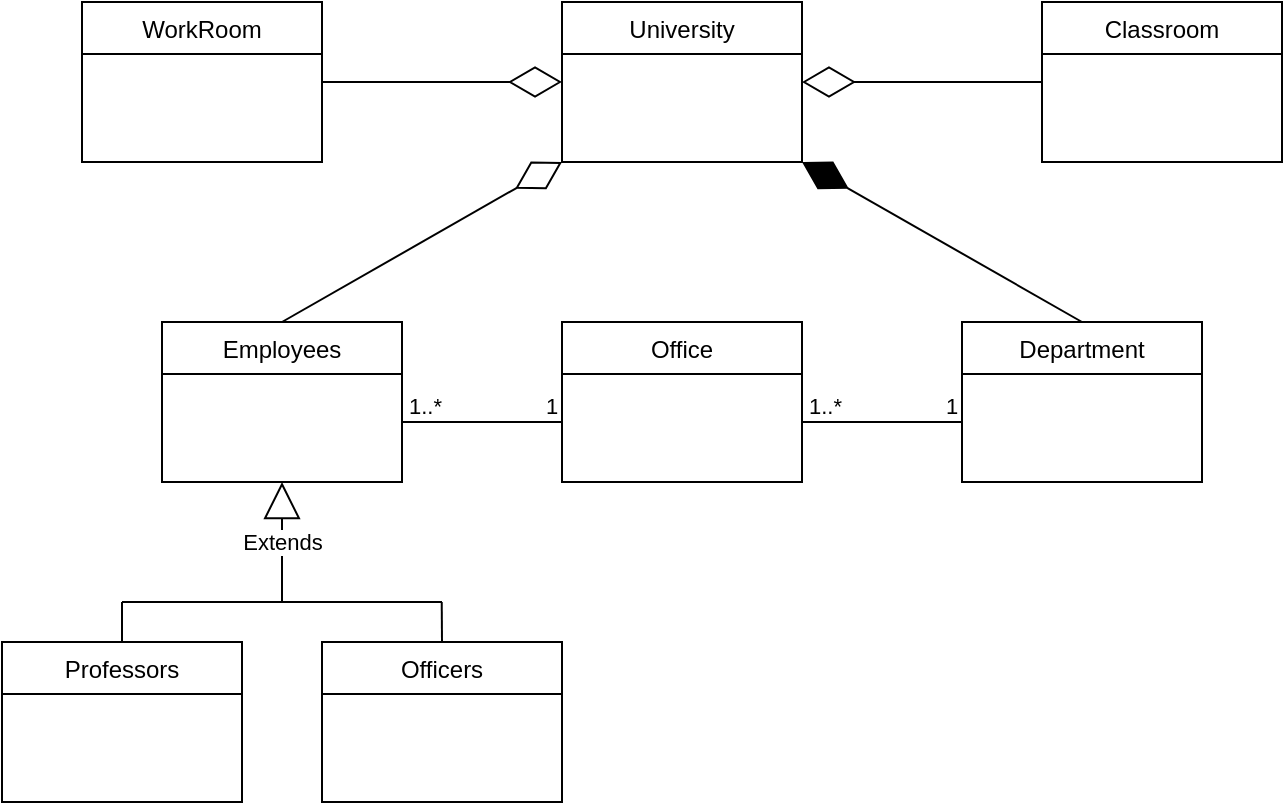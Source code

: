 <mxfile version="15.7.0" type="github">
  <diagram id="C5RBs43oDa-KdzZeNtuy" name="UniversityManagementSystem">
    <mxGraphModel dx="1278" dy="547" grid="1" gridSize="10" guides="1" tooltips="1" connect="1" arrows="1" fold="1" page="1" pageScale="1" pageWidth="827" pageHeight="1169" math="0" shadow="0">
      <root>
        <mxCell id="WIyWlLk6GJQsqaUBKTNV-0" />
        <mxCell id="WIyWlLk6GJQsqaUBKTNV-1" parent="WIyWlLk6GJQsqaUBKTNV-0" />
        <mxCell id="dkQB0HGbi8MY-pCtMYQ2-16" value="University" style="swimlane;fontStyle=0;childLayout=stackLayout;horizontal=1;startSize=26;fillColor=none;horizontalStack=0;resizeParent=1;resizeParentMax=0;resizeLast=0;collapsible=1;marginBottom=0;strokeColor=default;" parent="WIyWlLk6GJQsqaUBKTNV-1" vertex="1">
          <mxGeometry x="320" y="160" width="120" height="80" as="geometry" />
        </mxCell>
        <mxCell id="dkQB0HGbi8MY-pCtMYQ2-21" value="Classroom" style="swimlane;fontStyle=0;childLayout=stackLayout;horizontal=1;startSize=26;fillColor=none;horizontalStack=0;resizeParent=1;resizeParentMax=0;resizeLast=0;collapsible=1;marginBottom=0;strokeColor=default;" parent="WIyWlLk6GJQsqaUBKTNV-1" vertex="1">
          <mxGeometry x="560" y="160" width="120" height="80" as="geometry" />
        </mxCell>
        <mxCell id="dkQB0HGbi8MY-pCtMYQ2-24" value="WorkRoom" style="swimlane;fontStyle=0;childLayout=stackLayout;horizontal=1;startSize=26;fillColor=none;horizontalStack=0;resizeParent=1;resizeParentMax=0;resizeLast=0;collapsible=1;marginBottom=0;strokeColor=default;" parent="WIyWlLk6GJQsqaUBKTNV-1" vertex="1">
          <mxGeometry x="80" y="160" width="120" height="80" as="geometry" />
        </mxCell>
        <mxCell id="dkQB0HGbi8MY-pCtMYQ2-25" value="Department" style="swimlane;fontStyle=0;childLayout=stackLayout;horizontal=1;startSize=26;fillColor=none;horizontalStack=0;resizeParent=1;resizeParentMax=0;resizeLast=0;collapsible=1;marginBottom=0;strokeColor=default;" parent="WIyWlLk6GJQsqaUBKTNV-1" vertex="1">
          <mxGeometry x="520" y="320" width="120" height="80" as="geometry" />
        </mxCell>
        <mxCell id="dkQB0HGbi8MY-pCtMYQ2-27" value="" style="endArrow=diamondThin;endFill=0;endSize=24;html=1;rounded=0;entryX=0;entryY=0.5;entryDx=0;entryDy=0;exitX=1;exitY=0.5;exitDx=0;exitDy=0;" parent="WIyWlLk6GJQsqaUBKTNV-1" source="dkQB0HGbi8MY-pCtMYQ2-24" target="dkQB0HGbi8MY-pCtMYQ2-16" edge="1">
          <mxGeometry width="160" relative="1" as="geometry">
            <mxPoint x="340" y="270" as="sourcePoint" />
            <mxPoint x="500" y="270" as="targetPoint" />
          </mxGeometry>
        </mxCell>
        <mxCell id="dkQB0HGbi8MY-pCtMYQ2-28" value="" style="endArrow=diamondThin;endFill=0;endSize=24;html=1;rounded=0;exitX=0;exitY=0.5;exitDx=0;exitDy=0;entryX=1;entryY=0.5;entryDx=0;entryDy=0;" parent="WIyWlLk6GJQsqaUBKTNV-1" source="dkQB0HGbi8MY-pCtMYQ2-21" target="dkQB0HGbi8MY-pCtMYQ2-16" edge="1">
          <mxGeometry width="160" relative="1" as="geometry">
            <mxPoint x="440" y="200" as="sourcePoint" />
            <mxPoint x="500" y="220" as="targetPoint" />
          </mxGeometry>
        </mxCell>
        <mxCell id="dkQB0HGbi8MY-pCtMYQ2-32" value="" style="endArrow=diamondThin;endFill=1;endSize=24;html=1;rounded=0;entryX=1;entryY=1;entryDx=0;entryDy=0;exitX=0.5;exitY=0;exitDx=0;exitDy=0;" parent="WIyWlLk6GJQsqaUBKTNV-1" source="dkQB0HGbi8MY-pCtMYQ2-25" target="dkQB0HGbi8MY-pCtMYQ2-16" edge="1">
          <mxGeometry width="160" relative="1" as="geometry">
            <mxPoint x="310" y="330" as="sourcePoint" />
            <mxPoint x="470" y="330" as="targetPoint" />
          </mxGeometry>
        </mxCell>
        <mxCell id="dkQB0HGbi8MY-pCtMYQ2-33" value="Office" style="swimlane;fontStyle=0;childLayout=stackLayout;horizontal=1;startSize=26;fillColor=none;horizontalStack=0;resizeParent=1;resizeParentMax=0;resizeLast=0;collapsible=1;marginBottom=0;strokeColor=default;" parent="WIyWlLk6GJQsqaUBKTNV-1" vertex="1">
          <mxGeometry x="320" y="320" width="120" height="80" as="geometry" />
        </mxCell>
        <mxCell id="dkQB0HGbi8MY-pCtMYQ2-34" value="" style="endArrow=none;html=1;rounded=0;" parent="dkQB0HGbi8MY-pCtMYQ2-33" edge="1">
          <mxGeometry relative="1" as="geometry">
            <mxPoint x="200" y="50" as="sourcePoint" />
            <mxPoint x="120" y="50" as="targetPoint" />
          </mxGeometry>
        </mxCell>
        <mxCell id="dkQB0HGbi8MY-pCtMYQ2-35" value="1" style="edgeLabel;resizable=0;html=1;align=left;verticalAlign=bottom;strokeColor=default;" parent="dkQB0HGbi8MY-pCtMYQ2-34" connectable="0" vertex="1">
          <mxGeometry x="-1" relative="1" as="geometry">
            <mxPoint x="-10" as="offset" />
          </mxGeometry>
        </mxCell>
        <mxCell id="dkQB0HGbi8MY-pCtMYQ2-36" value="1..*" style="edgeLabel;resizable=0;html=1;align=right;verticalAlign=bottom;strokeColor=default;" parent="dkQB0HGbi8MY-pCtMYQ2-34" connectable="0" vertex="1">
          <mxGeometry x="1" relative="1" as="geometry">
            <mxPoint x="20" as="offset" />
          </mxGeometry>
        </mxCell>
        <mxCell id="dkQB0HGbi8MY-pCtMYQ2-37" value="Employees" style="swimlane;fontStyle=0;childLayout=stackLayout;horizontal=1;startSize=26;fillColor=none;horizontalStack=0;resizeParent=1;resizeParentMax=0;resizeLast=0;collapsible=1;marginBottom=0;strokeColor=default;" parent="WIyWlLk6GJQsqaUBKTNV-1" vertex="1">
          <mxGeometry x="120" y="320" width="120" height="80" as="geometry" />
        </mxCell>
        <mxCell id="dkQB0HGbi8MY-pCtMYQ2-39" value="" style="endArrow=diamondThin;endFill=0;endSize=24;html=1;rounded=0;entryX=0;entryY=1;entryDx=0;entryDy=0;exitX=0.5;exitY=0;exitDx=0;exitDy=0;" parent="WIyWlLk6GJQsqaUBKTNV-1" source="dkQB0HGbi8MY-pCtMYQ2-37" target="dkQB0HGbi8MY-pCtMYQ2-16" edge="1">
          <mxGeometry width="160" relative="1" as="geometry">
            <mxPoint x="310" y="330" as="sourcePoint" />
            <mxPoint x="470" y="330" as="targetPoint" />
          </mxGeometry>
        </mxCell>
        <mxCell id="dkQB0HGbi8MY-pCtMYQ2-42" value="" style="endArrow=none;html=1;rounded=0;" parent="WIyWlLk6GJQsqaUBKTNV-1" edge="1">
          <mxGeometry relative="1" as="geometry">
            <mxPoint x="320" y="370" as="sourcePoint" />
            <mxPoint x="240" y="370" as="targetPoint" />
          </mxGeometry>
        </mxCell>
        <mxCell id="dkQB0HGbi8MY-pCtMYQ2-43" value="1" style="edgeLabel;resizable=0;html=1;align=left;verticalAlign=bottom;strokeColor=default;" parent="dkQB0HGbi8MY-pCtMYQ2-42" connectable="0" vertex="1">
          <mxGeometry x="-1" relative="1" as="geometry">
            <mxPoint x="-10" as="offset" />
          </mxGeometry>
        </mxCell>
        <mxCell id="dkQB0HGbi8MY-pCtMYQ2-44" value="1..*" style="edgeLabel;resizable=0;html=1;align=right;verticalAlign=bottom;strokeColor=default;" parent="dkQB0HGbi8MY-pCtMYQ2-42" connectable="0" vertex="1">
          <mxGeometry x="1" relative="1" as="geometry">
            <mxPoint x="20" as="offset" />
          </mxGeometry>
        </mxCell>
        <mxCell id="dkQB0HGbi8MY-pCtMYQ2-45" value="Extends" style="endArrow=block;endSize=16;endFill=0;html=1;rounded=0;entryX=0.5;entryY=1;entryDx=0;entryDy=0;strokeWidth=1;jumpStyle=none;" parent="WIyWlLk6GJQsqaUBKTNV-1" target="dkQB0HGbi8MY-pCtMYQ2-37" edge="1">
          <mxGeometry width="160" relative="1" as="geometry">
            <mxPoint x="180" y="460" as="sourcePoint" />
            <mxPoint x="470" y="400" as="targetPoint" />
          </mxGeometry>
        </mxCell>
        <mxCell id="dkQB0HGbi8MY-pCtMYQ2-51" style="rounded=0;jumpStyle=none;orthogonalLoop=1;jettySize=auto;html=1;exitX=0.5;exitY=0;exitDx=0;exitDy=0;strokeWidth=1;startArrow=none;startFill=0;endArrow=none;endFill=0;" parent="WIyWlLk6GJQsqaUBKTNV-1" source="dkQB0HGbi8MY-pCtMYQ2-46" edge="1">
          <mxGeometry relative="1" as="geometry">
            <mxPoint x="100" y="460" as="targetPoint" />
          </mxGeometry>
        </mxCell>
        <mxCell id="dkQB0HGbi8MY-pCtMYQ2-46" value="Professors" style="swimlane;fontStyle=0;childLayout=stackLayout;horizontal=1;startSize=26;fillColor=none;horizontalStack=0;resizeParent=1;resizeParentMax=0;resizeLast=0;collapsible=1;marginBottom=0;strokeColor=default;" parent="WIyWlLk6GJQsqaUBKTNV-1" vertex="1">
          <mxGeometry x="40" y="480" width="120" height="80" as="geometry" />
        </mxCell>
        <mxCell id="dkQB0HGbi8MY-pCtMYQ2-52" style="edgeStyle=none;rounded=0;jumpStyle=none;orthogonalLoop=1;jettySize=auto;html=1;exitX=0.5;exitY=0;exitDx=0;exitDy=0;startArrow=none;startFill=0;endArrow=none;endFill=0;strokeWidth=1;" parent="WIyWlLk6GJQsqaUBKTNV-1" source="dkQB0HGbi8MY-pCtMYQ2-47" edge="1">
          <mxGeometry relative="1" as="geometry">
            <mxPoint x="259.862" y="460.0" as="targetPoint" />
          </mxGeometry>
        </mxCell>
        <mxCell id="dkQB0HGbi8MY-pCtMYQ2-47" value="Officers" style="swimlane;fontStyle=0;childLayout=stackLayout;horizontal=1;startSize=26;fillColor=none;horizontalStack=0;resizeParent=1;resizeParentMax=0;resizeLast=0;collapsible=1;marginBottom=0;strokeColor=default;" parent="WIyWlLk6GJQsqaUBKTNV-1" vertex="1">
          <mxGeometry x="200" y="480" width="120" height="80" as="geometry" />
        </mxCell>
        <mxCell id="dkQB0HGbi8MY-pCtMYQ2-54" value="" style="endArrow=none;html=1;rounded=0;strokeWidth=1;jumpStyle=none;" parent="WIyWlLk6GJQsqaUBKTNV-1" edge="1">
          <mxGeometry width="50" height="50" relative="1" as="geometry">
            <mxPoint x="100" y="460" as="sourcePoint" />
            <mxPoint x="260" y="460" as="targetPoint" />
          </mxGeometry>
        </mxCell>
      </root>
    </mxGraphModel>
  </diagram>
</mxfile>

